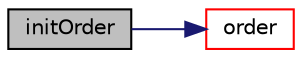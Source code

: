 digraph "initOrder"
{
  bgcolor="transparent";
  edge [fontname="Helvetica",fontsize="10",labelfontname="Helvetica",labelfontsize="10"];
  node [fontname="Helvetica",fontsize="10",shape=record];
  rankdir="LR";
  Node1071 [label="initOrder",height=0.2,width=0.4,color="black", fillcolor="grey75", style="filled", fontcolor="black"];
  Node1071 -> Node1072 [color="midnightblue",fontsize="10",style="solid",fontname="Helvetica"];
  Node1072 [label="order",height=0.2,width=0.4,color="red",URL="$a26077.html#aa9533329384a73e819a040bcde1b4b3d",tooltip="Return new ordering for primitivePatch. "];
}
